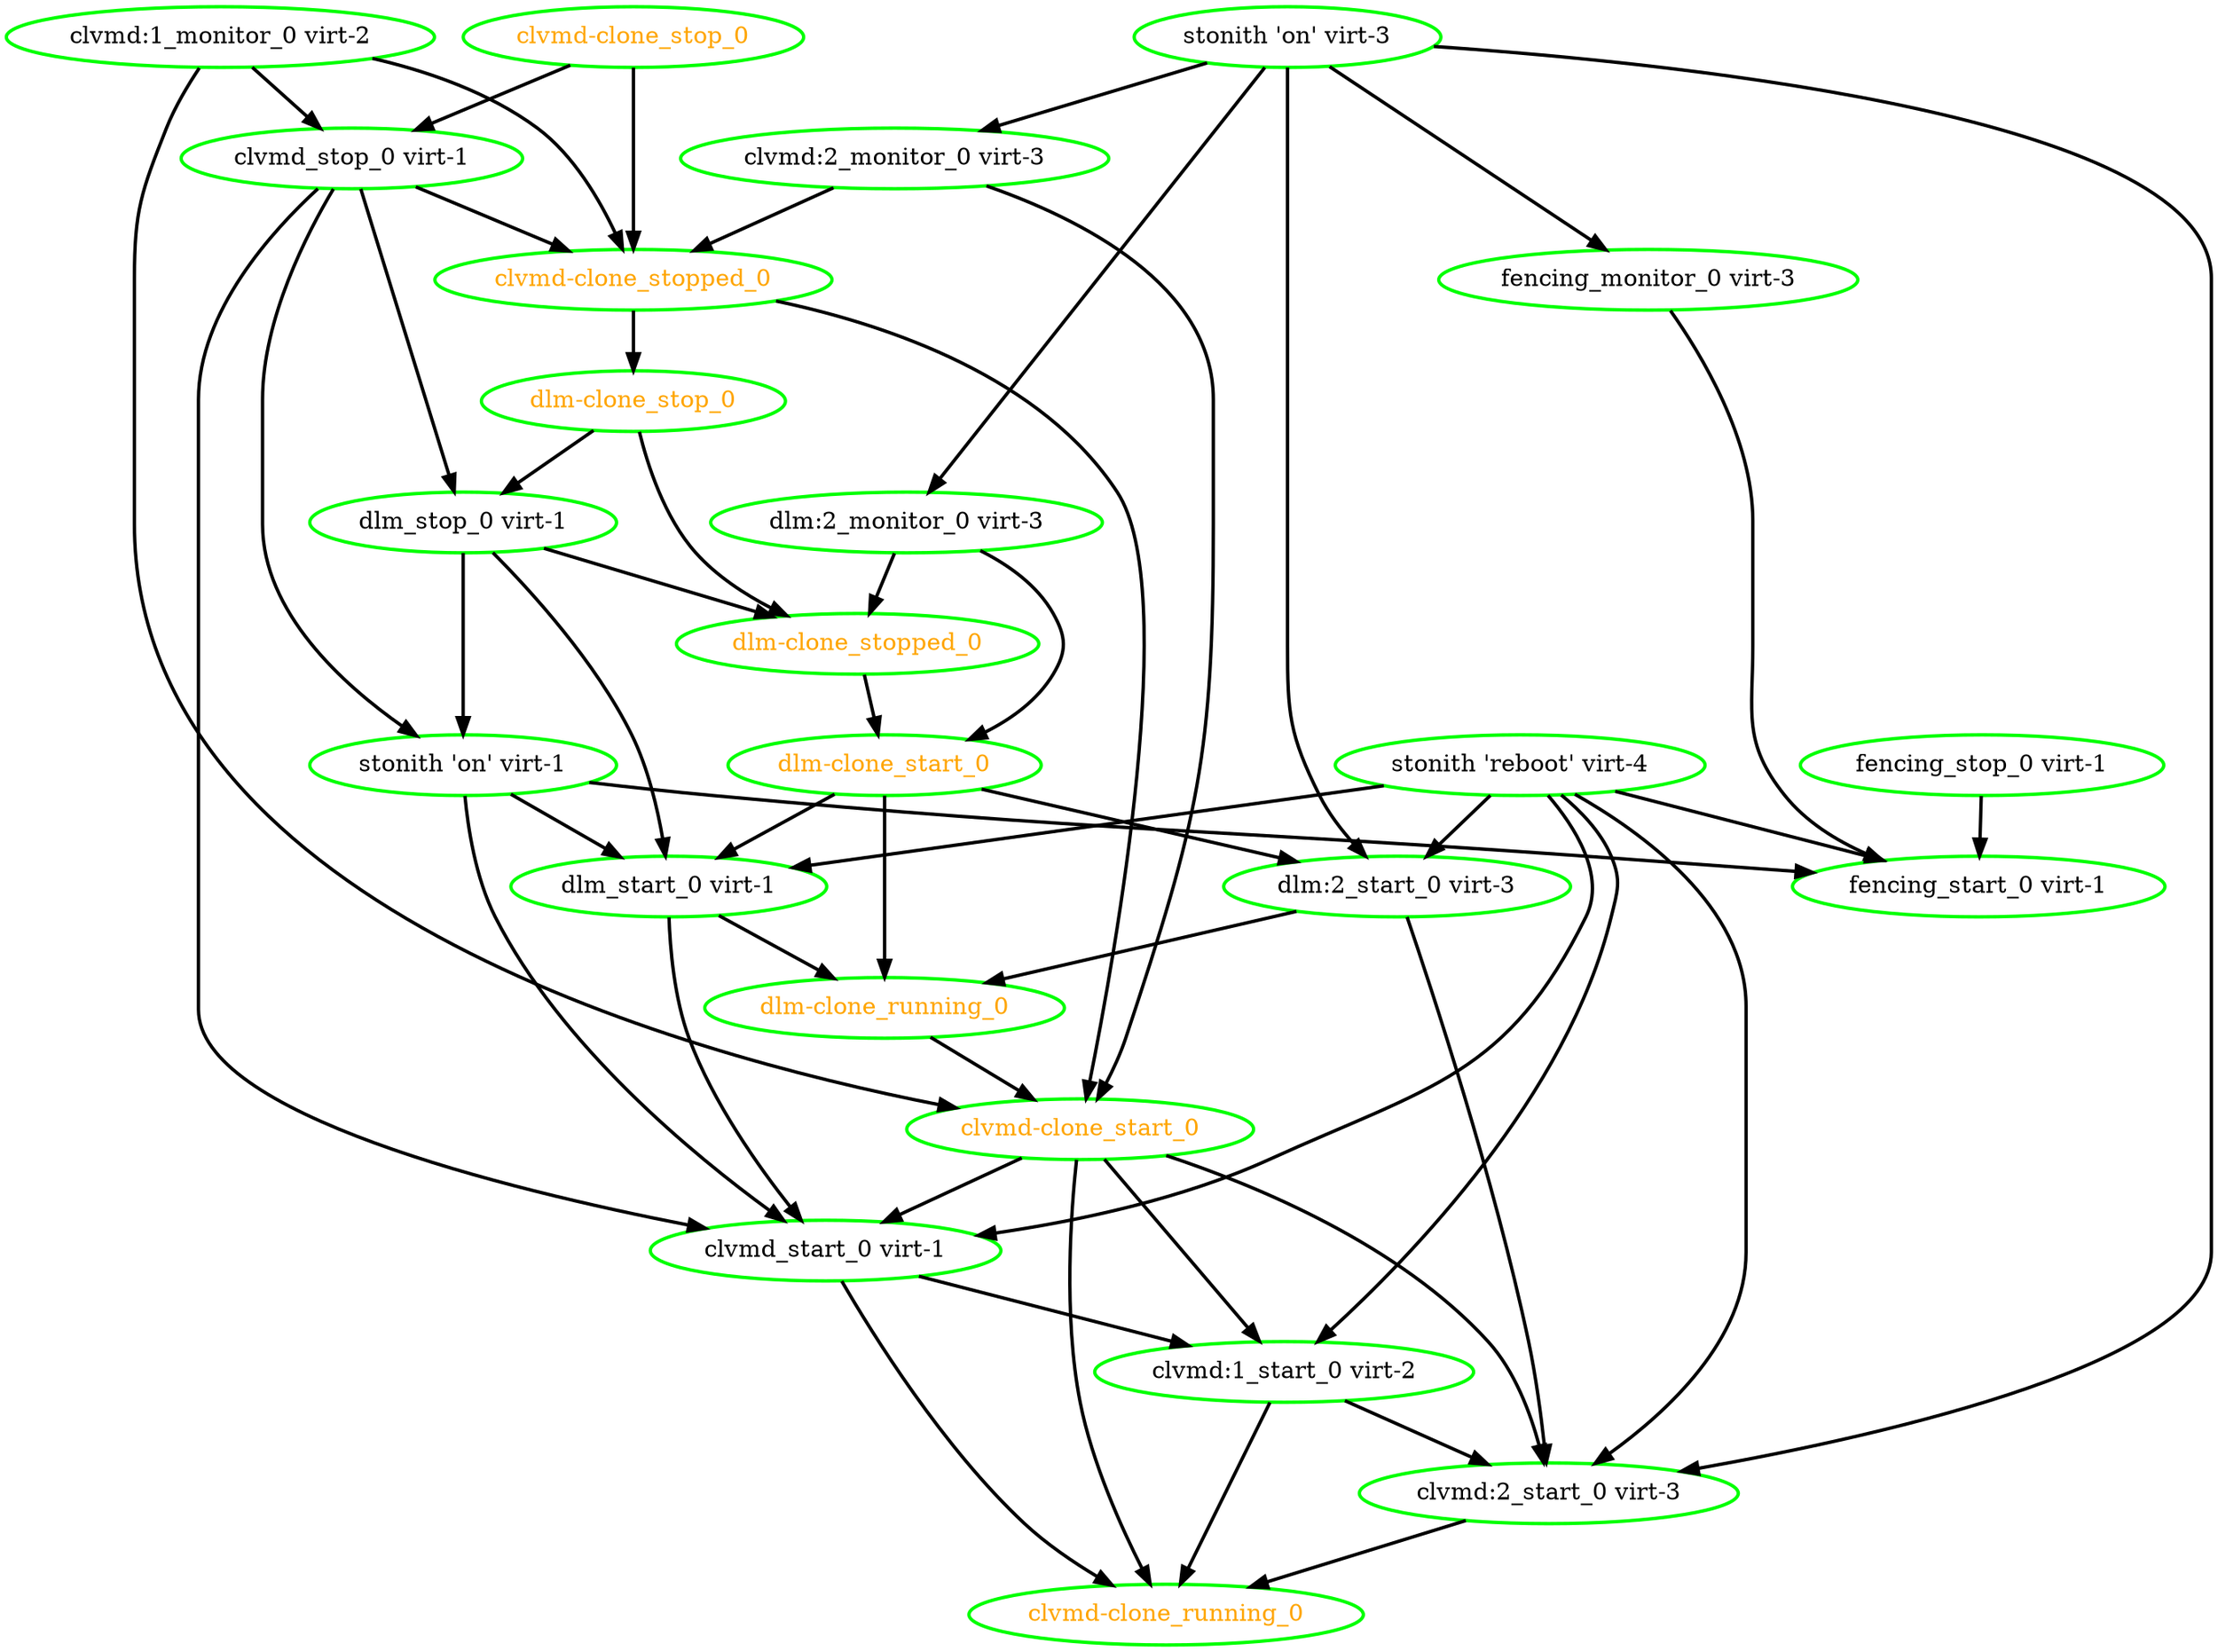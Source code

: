 digraph "g" {
"clvmd-clone_running_0" [ style=bold color="green" fontcolor="orange"]
"clvmd-clone_start_0" -> "clvmd-clone_running_0" [ style = bold]
"clvmd-clone_start_0" -> "clvmd:1_start_0 virt-2" [ style = bold]
"clvmd-clone_start_0" -> "clvmd:2_start_0 virt-3" [ style = bold]
"clvmd-clone_start_0" -> "clvmd_start_0 virt-1" [ style = bold]
"clvmd-clone_start_0" [ style=bold color="green" fontcolor="orange"]
"clvmd-clone_stop_0" -> "clvmd-clone_stopped_0" [ style = bold]
"clvmd-clone_stop_0" -> "clvmd_stop_0 virt-1" [ style = bold]
"clvmd-clone_stop_0" [ style=bold color="green" fontcolor="orange"]
"clvmd-clone_stopped_0" -> "clvmd-clone_start_0" [ style = bold]
"clvmd-clone_stopped_0" -> "dlm-clone_stop_0" [ style = bold]
"clvmd-clone_stopped_0" [ style=bold color="green" fontcolor="orange"]
"clvmd:1_monitor_0 virt-2" -> "clvmd-clone_start_0" [ style = bold]
"clvmd:1_monitor_0 virt-2" -> "clvmd-clone_stopped_0" [ style = bold]
"clvmd:1_monitor_0 virt-2" -> "clvmd_stop_0 virt-1" [ style = bold]
"clvmd:1_monitor_0 virt-2" [ style=bold color="green" fontcolor="black"]
"clvmd:1_start_0 virt-2" -> "clvmd-clone_running_0" [ style = bold]
"clvmd:1_start_0 virt-2" -> "clvmd:2_start_0 virt-3" [ style = bold]
"clvmd:1_start_0 virt-2" [ style=bold color="green" fontcolor="black"]
"clvmd:2_monitor_0 virt-3" -> "clvmd-clone_start_0" [ style = bold]
"clvmd:2_monitor_0 virt-3" -> "clvmd-clone_stopped_0" [ style = bold]
"clvmd:2_monitor_0 virt-3" [ style=bold color="green" fontcolor="black"]
"clvmd:2_start_0 virt-3" -> "clvmd-clone_running_0" [ style = bold]
"clvmd:2_start_0 virt-3" [ style=bold color="green" fontcolor="black"]
"clvmd_start_0 virt-1" -> "clvmd-clone_running_0" [ style = bold]
"clvmd_start_0 virt-1" -> "clvmd:1_start_0 virt-2" [ style = bold]
"clvmd_start_0 virt-1" [ style=bold color="green" fontcolor="black"]
"clvmd_stop_0 virt-1" -> "clvmd-clone_stopped_0" [ style = bold]
"clvmd_stop_0 virt-1" -> "clvmd_start_0 virt-1" [ style = bold]
"clvmd_stop_0 virt-1" -> "dlm_stop_0 virt-1" [ style = bold]
"clvmd_stop_0 virt-1" -> "stonith 'on' virt-1" [ style = bold]
"clvmd_stop_0 virt-1" [ style=bold color="green" fontcolor="black"]
"dlm-clone_running_0" -> "clvmd-clone_start_0" [ style = bold]
"dlm-clone_running_0" [ style=bold color="green" fontcolor="orange"]
"dlm-clone_start_0" -> "dlm-clone_running_0" [ style = bold]
"dlm-clone_start_0" -> "dlm:2_start_0 virt-3" [ style = bold]
"dlm-clone_start_0" -> "dlm_start_0 virt-1" [ style = bold]
"dlm-clone_start_0" [ style=bold color="green" fontcolor="orange"]
"dlm-clone_stop_0" -> "dlm-clone_stopped_0" [ style = bold]
"dlm-clone_stop_0" -> "dlm_stop_0 virt-1" [ style = bold]
"dlm-clone_stop_0" [ style=bold color="green" fontcolor="orange"]
"dlm-clone_stopped_0" -> "dlm-clone_start_0" [ style = bold]
"dlm-clone_stopped_0" [ style=bold color="green" fontcolor="orange"]
"dlm:2_monitor_0 virt-3" -> "dlm-clone_start_0" [ style = bold]
"dlm:2_monitor_0 virt-3" -> "dlm-clone_stopped_0" [ style = bold]
"dlm:2_monitor_0 virt-3" [ style=bold color="green" fontcolor="black"]
"dlm:2_start_0 virt-3" -> "clvmd:2_start_0 virt-3" [ style = bold]
"dlm:2_start_0 virt-3" -> "dlm-clone_running_0" [ style = bold]
"dlm:2_start_0 virt-3" [ style=bold color="green" fontcolor="black"]
"dlm_start_0 virt-1" -> "clvmd_start_0 virt-1" [ style = bold]
"dlm_start_0 virt-1" -> "dlm-clone_running_0" [ style = bold]
"dlm_start_0 virt-1" [ style=bold color="green" fontcolor="black"]
"dlm_stop_0 virt-1" -> "dlm-clone_stopped_0" [ style = bold]
"dlm_stop_0 virt-1" -> "dlm_start_0 virt-1" [ style = bold]
"dlm_stop_0 virt-1" -> "stonith 'on' virt-1" [ style = bold]
"dlm_stop_0 virt-1" [ style=bold color="green" fontcolor="black"]
"fencing_monitor_0 virt-3" -> "fencing_start_0 virt-1" [ style = bold]
"fencing_monitor_0 virt-3" [ style=bold color="green" fontcolor="black"]
"fencing_start_0 virt-1" [ style=bold color="green" fontcolor="black"]
"fencing_stop_0 virt-1" -> "fencing_start_0 virt-1" [ style = bold]
"fencing_stop_0 virt-1" [ style=bold color="green" fontcolor="black"]
"stonith 'on' virt-1" -> "clvmd_start_0 virt-1" [ style = bold]
"stonith 'on' virt-1" -> "dlm_start_0 virt-1" [ style = bold]
"stonith 'on' virt-1" -> "fencing_start_0 virt-1" [ style = bold]
"stonith 'on' virt-1" [ style=bold color="green" fontcolor="black"]
"stonith 'on' virt-3" -> "clvmd:2_monitor_0 virt-3" [ style = bold]
"stonith 'on' virt-3" -> "clvmd:2_start_0 virt-3" [ style = bold]
"stonith 'on' virt-3" -> "dlm:2_monitor_0 virt-3" [ style = bold]
"stonith 'on' virt-3" -> "dlm:2_start_0 virt-3" [ style = bold]
"stonith 'on' virt-3" -> "fencing_monitor_0 virt-3" [ style = bold]
"stonith 'on' virt-3" [ style=bold color="green" fontcolor="black"]
"stonith 'reboot' virt-4" -> "clvmd:1_start_0 virt-2" [ style = bold]
"stonith 'reboot' virt-4" -> "clvmd:2_start_0 virt-3" [ style = bold]
"stonith 'reboot' virt-4" -> "clvmd_start_0 virt-1" [ style = bold]
"stonith 'reboot' virt-4" -> "dlm:2_start_0 virt-3" [ style = bold]
"stonith 'reboot' virt-4" -> "dlm_start_0 virt-1" [ style = bold]
"stonith 'reboot' virt-4" -> "fencing_start_0 virt-1" [ style = bold]
"stonith 'reboot' virt-4" [ style=bold color="green" fontcolor="black"]
}
